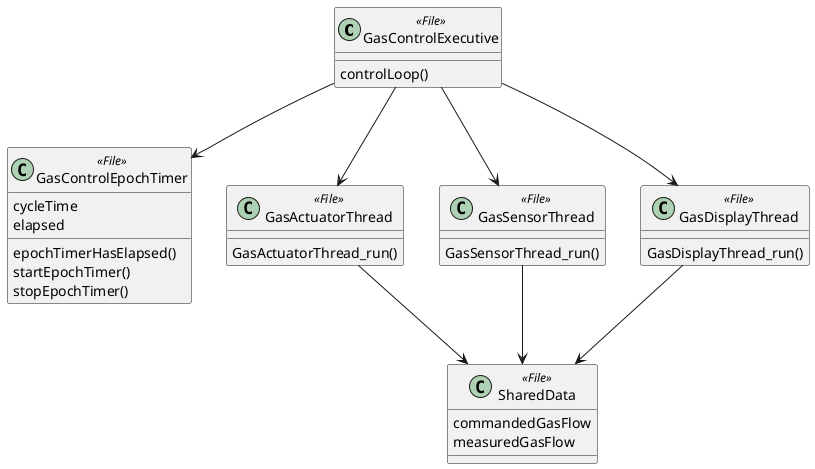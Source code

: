 @startuml Cyclic Executive Example

class GasControlExecutive <<File>> {
    controlLoop()
}

class GasControlEpochTimer <<File>> {
    cycleTime
    elapsed
    epochTimerHasElapsed()
    startEpochTimer()
    stopEpochTimer()
}

class GasActuatorThread <<File>> {
    GasActuatorThread_run()
}

class GasSensorThread <<File>> {
    GasSensorThread_run()
}

class GasDisplayThread <<File>> {
    GasDisplayThread_run()
}

class SharedData <<File>> {
    commandedGasFlow
    measuredGasFlow
}

GasControlExecutive --> GasActuatorThread
GasControlExecutive --> GasDisplayThread
GasControlExecutive --> GasSensorThread
GasControlExecutive --> GasControlEpochTimer
GasDisplayThread --> SharedData
GasActuatorThread --> SharedData
GasSensorThread --> SharedData
@enduml